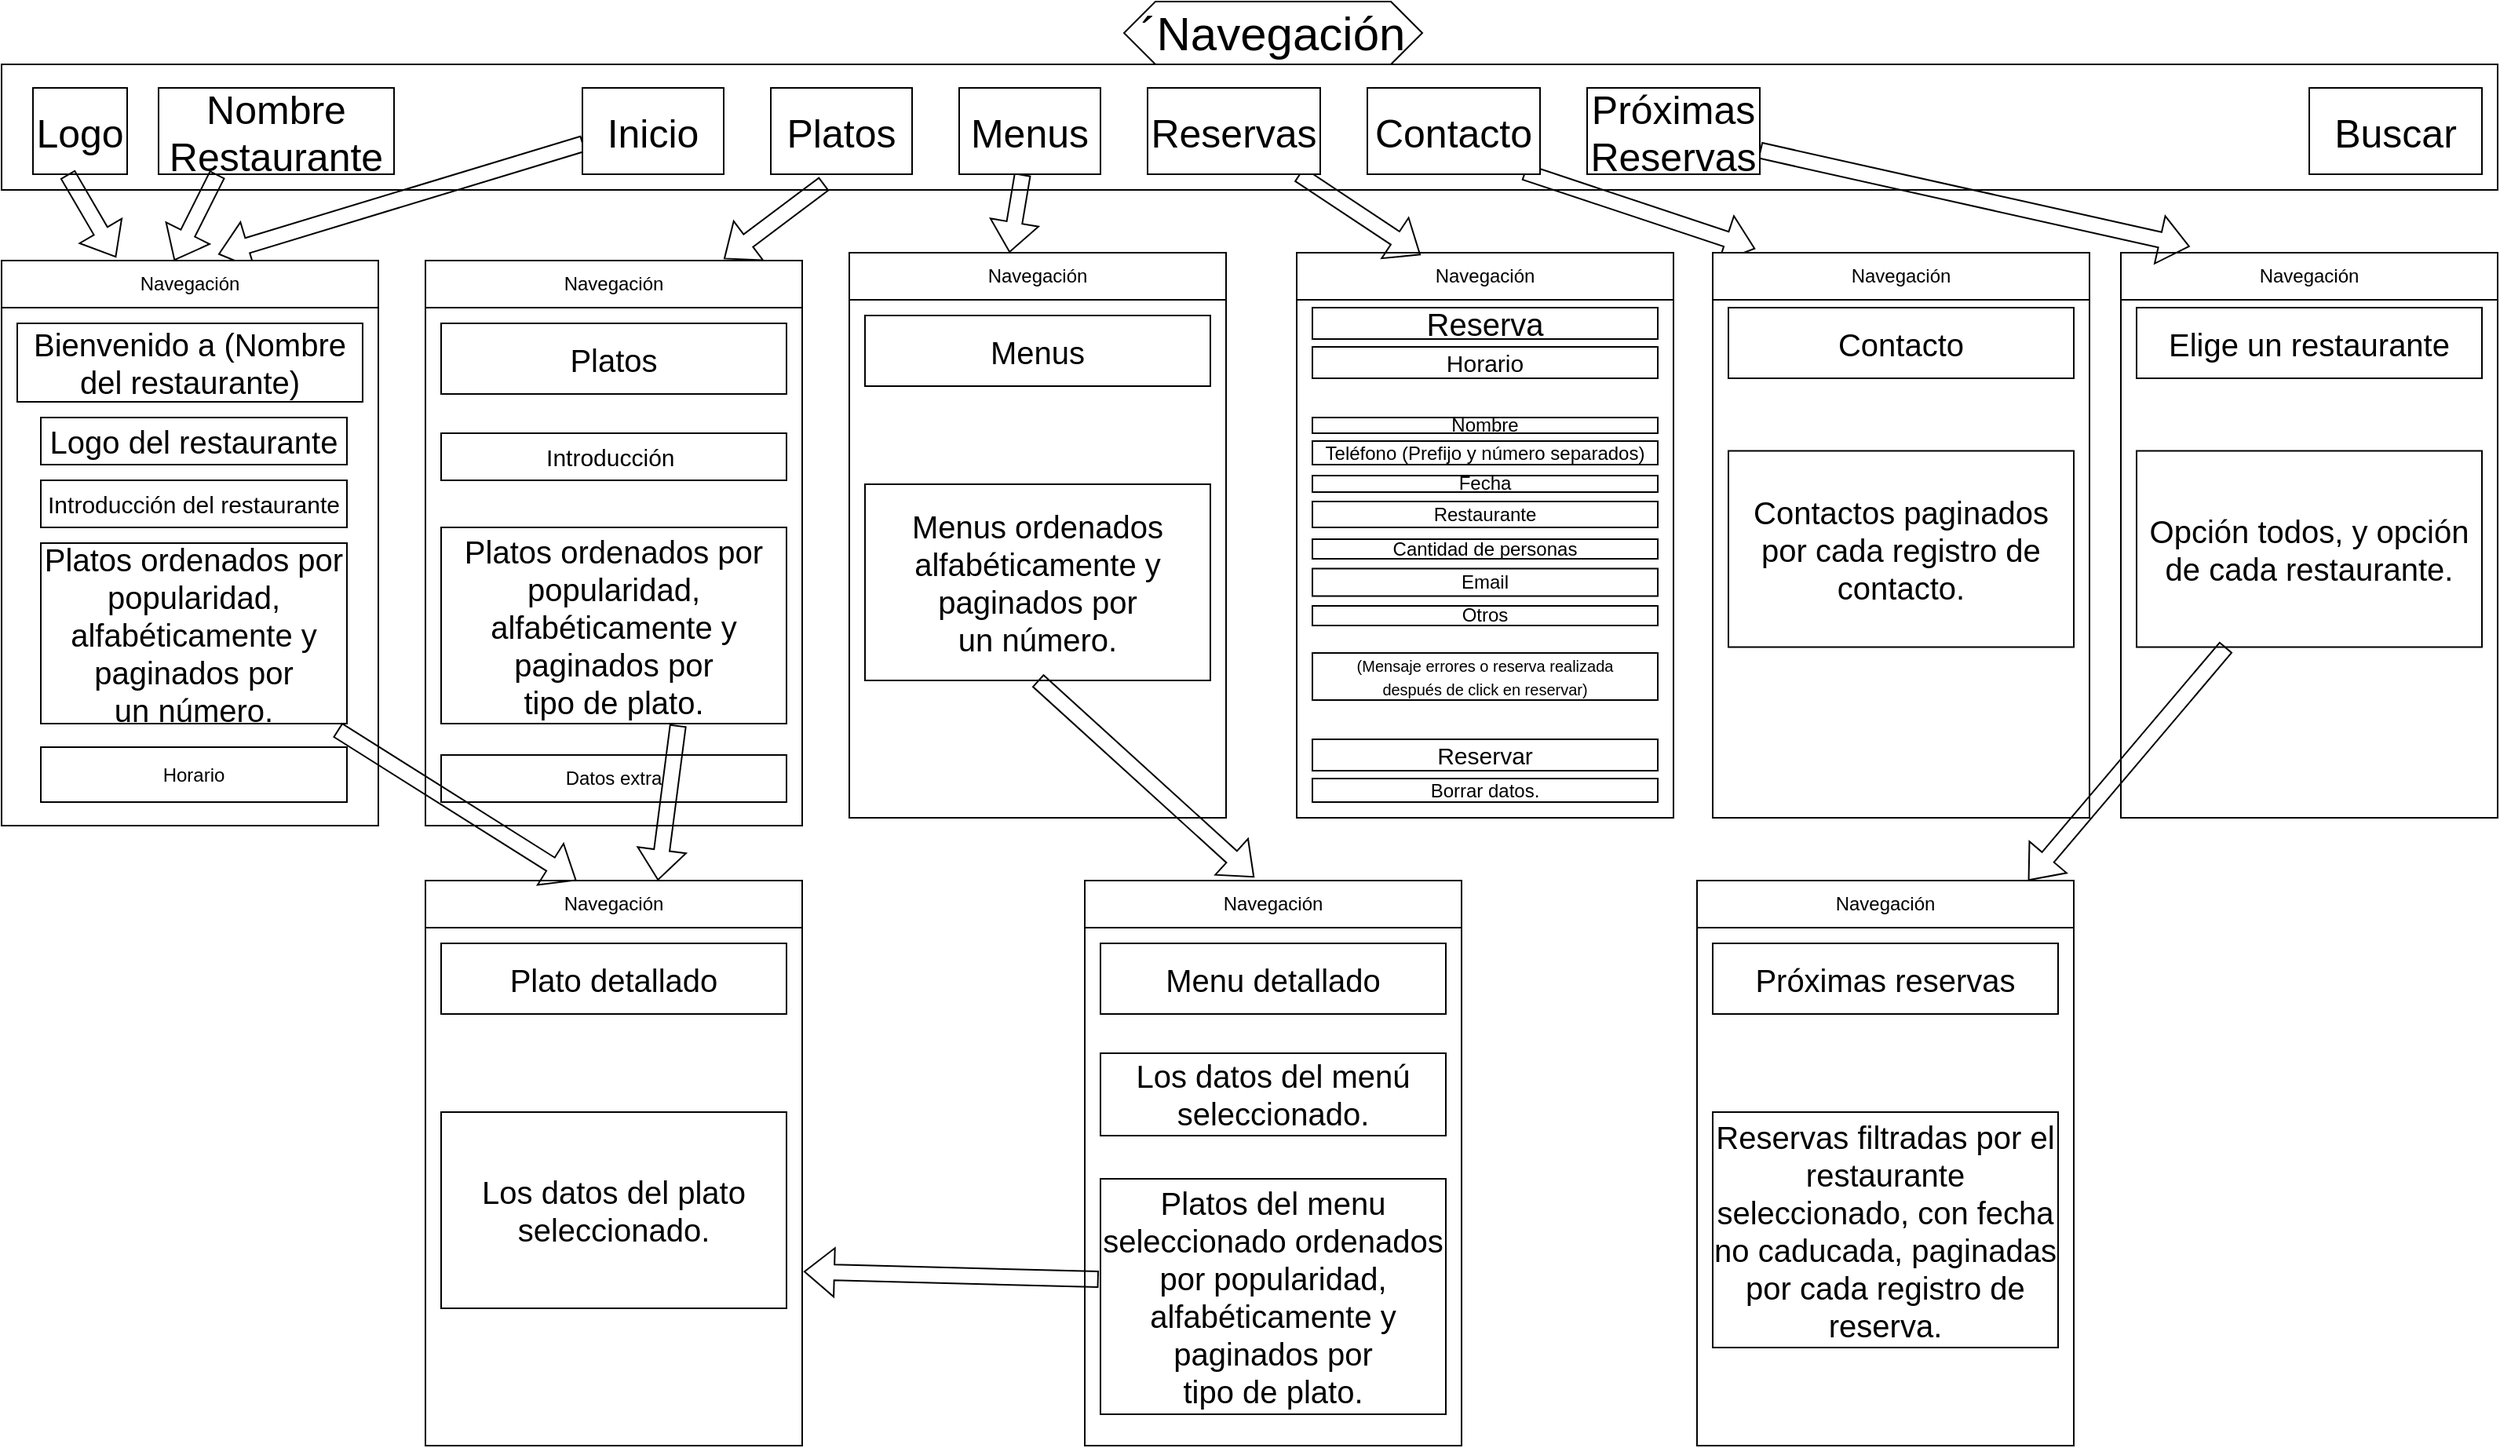 <mxfile version="21.3.8" type="device">
  <diagram name="Página-1" id="kAq4VgKYWmEqWGa1TKVO">
    <mxGraphModel dx="1621" dy="1661" grid="1" gridSize="10" guides="1" tooltips="1" connect="1" arrows="1" fold="1" page="1" pageScale="1" pageWidth="827" pageHeight="1169" math="0" shadow="0">
      <root>
        <mxCell id="0" />
        <mxCell id="1" parent="0" />
        <mxCell id="Mr-S8CGjB1Sd80mxp6YW-1" value="" style="rounded=0;whiteSpace=wrap;html=1;" parent="1" vertex="1">
          <mxGeometry x="-310" y="65" width="240" height="360" as="geometry" />
        </mxCell>
        <mxCell id="Mr-S8CGjB1Sd80mxp6YW-3" value="&lt;font style=&quot;font-size: 20px;&quot;&gt;Bienvenido a (Nombre&lt;br&gt;del restaurante)&lt;/font&gt;" style="rounded=0;whiteSpace=wrap;html=1;" parent="1" vertex="1">
          <mxGeometry x="-300" y="105" width="220" height="50" as="geometry" />
        </mxCell>
        <mxCell id="Mr-S8CGjB1Sd80mxp6YW-16" value="" style="rounded=0;whiteSpace=wrap;html=1;" parent="1" vertex="1">
          <mxGeometry x="515" y="60" width="240" height="360" as="geometry" />
        </mxCell>
        <mxCell id="Mr-S8CGjB1Sd80mxp6YW-17" value="&lt;font style=&quot;font-size: 20px;&quot;&gt;Reserva&lt;/font&gt;" style="rounded=0;whiteSpace=wrap;html=1;" parent="1" vertex="1">
          <mxGeometry x="525" y="95" width="220" height="20" as="geometry" />
        </mxCell>
        <mxCell id="Mr-S8CGjB1Sd80mxp6YW-33" value="&lt;font style=&quot;font-size: 20px;&quot;&gt;Platos ordenados por popularidad, alfabéticamente y paginados por &lt;br&gt;un número.&lt;/font&gt;" style="rounded=0;whiteSpace=wrap;html=1;" parent="1" vertex="1">
          <mxGeometry x="-285" y="245" width="195" height="115" as="geometry" />
        </mxCell>
        <mxCell id="Mr-S8CGjB1Sd80mxp6YW-34" value="&lt;font style=&quot;font-size: 15px;&quot;&gt;Introducción del restaurante&lt;/font&gt;" style="rounded=0;whiteSpace=wrap;html=1;" parent="1" vertex="1">
          <mxGeometry x="-285" y="205" width="195" height="30" as="geometry" />
        </mxCell>
        <mxCell id="Mr-S8CGjB1Sd80mxp6YW-51" value="" style="rounded=0;whiteSpace=wrap;html=1;" parent="1" vertex="1">
          <mxGeometry x="-40" y="65" width="240" height="360" as="geometry" />
        </mxCell>
        <mxCell id="Mr-S8CGjB1Sd80mxp6YW-53" value="&lt;font style=&quot;font-size: 20px;&quot;&gt;Platos&lt;/font&gt;" style="rounded=0;whiteSpace=wrap;html=1;" parent="1" vertex="1">
          <mxGeometry x="-30" y="105" width="220" height="45" as="geometry" />
        </mxCell>
        <mxCell id="Mr-S8CGjB1Sd80mxp6YW-63" value="&lt;font size=&quot;1&quot;&gt;(Mensaje errores o reserva realizada&lt;br&gt;después de click en reservar)&lt;/font&gt;" style="rounded=0;whiteSpace=wrap;html=1;" parent="1" vertex="1">
          <mxGeometry x="525" y="315" width="220" height="30" as="geometry" />
        </mxCell>
        <mxCell id="Mr-S8CGjB1Sd80mxp6YW-67" style="edgeStyle=orthogonalEdgeStyle;rounded=0;orthogonalLoop=1;jettySize=auto;html=1;exitX=0.5;exitY=1;exitDx=0;exitDy=0;" parent="1" edge="1">
          <mxGeometry relative="1" as="geometry">
            <mxPoint x="597.5" y="215" as="sourcePoint" />
            <mxPoint x="597.5" y="215" as="targetPoint" />
          </mxGeometry>
        </mxCell>
        <mxCell id="2QuUyPjBXORziSpioa8q-1" value="" style="rounded=0;whiteSpace=wrap;html=1;" parent="1" vertex="1">
          <mxGeometry x="-310" y="-60" width="1590" height="80" as="geometry" />
        </mxCell>
        <mxCell id="2QuUyPjBXORziSpioa8q-8" value="&lt;font style=&quot;font-size: 30px;&quot;&gt;´Navegación&lt;/font&gt;" style="shape=hexagon;perimeter=hexagonPerimeter2;whiteSpace=wrap;html=1;fixedSize=1;" parent="1" vertex="1">
          <mxGeometry x="405" y="-100" width="190" height="40" as="geometry" />
        </mxCell>
        <mxCell id="2QuUyPjBXORziSpioa8q-9" value="" style="shape=flexArrow;endArrow=classic;html=1;rounded=0;exitX=0.007;exitY=0.645;exitDx=0;exitDy=0;entryX=0.575;entryY=-0.011;entryDx=0;entryDy=0;entryPerimeter=0;exitPerimeter=0;" parent="1" source="NYJ8YZIKWWVB0NmHMuQ6-2" target="Mr-S8CGjB1Sd80mxp6YW-1" edge="1">
          <mxGeometry width="50" height="50" relative="1" as="geometry">
            <mxPoint x="-35" y="10" as="sourcePoint" />
            <mxPoint x="430" y="100" as="targetPoint" />
          </mxGeometry>
        </mxCell>
        <mxCell id="2QuUyPjBXORziSpioa8q-12" value="" style="shape=flexArrow;endArrow=classic;html=1;rounded=0;exitX=0.378;exitY=1.109;exitDx=0;exitDy=0;entryX=0.792;entryY=-0.033;entryDx=0;entryDy=0;entryPerimeter=0;exitPerimeter=0;" parent="1" source="NYJ8YZIKWWVB0NmHMuQ6-3" target="P89mvUSEocMk4j2ib3bT-11" edge="1">
          <mxGeometry width="50" height="50" relative="1" as="geometry">
            <mxPoint x="213" y="15" as="sourcePoint" />
            <mxPoint x="91" y="369" as="targetPoint" />
          </mxGeometry>
        </mxCell>
        <mxCell id="2QuUyPjBXORziSpioa8q-11" value="Navegación" style="rounded=0;whiteSpace=wrap;html=1;" parent="1" vertex="1">
          <mxGeometry x="-310" y="65" width="240" height="30" as="geometry" />
        </mxCell>
        <mxCell id="2QuUyPjBXORziSpioa8q-13" value="Navegación" style="rounded=0;whiteSpace=wrap;html=1;" parent="1" vertex="1">
          <mxGeometry x="515" y="60" width="240" height="30" as="geometry" />
        </mxCell>
        <mxCell id="2QuUyPjBXORziSpioa8q-15" value="" style="shape=flexArrow;endArrow=classic;html=1;rounded=0;entryX=0.329;entryY=0.004;entryDx=0;entryDy=0;entryPerimeter=0;" parent="1" source="NYJ8YZIKWWVB0NmHMuQ6-5" target="Mr-S8CGjB1Sd80mxp6YW-16" edge="1">
          <mxGeometry width="50" height="50" relative="1" as="geometry">
            <mxPoint x="370" y="210" as="sourcePoint" />
            <mxPoint x="420" y="160" as="targetPoint" />
          </mxGeometry>
        </mxCell>
        <mxCell id="2QuUyPjBXORziSpioa8q-16" value="" style="rounded=0;whiteSpace=wrap;html=1;" parent="1" vertex="1">
          <mxGeometry x="780" y="60" width="240" height="360" as="geometry" />
        </mxCell>
        <mxCell id="2QuUyPjBXORziSpioa8q-17" value="&lt;font style=&quot;font-size: 20px;&quot;&gt;Contacto&lt;/font&gt;" style="rounded=0;whiteSpace=wrap;html=1;" parent="1" vertex="1">
          <mxGeometry x="790" y="95" width="220" height="45" as="geometry" />
        </mxCell>
        <mxCell id="2QuUyPjBXORziSpioa8q-26" value="" style="shape=flexArrow;endArrow=classic;html=1;rounded=0;exitX=0.909;exitY=0.973;exitDx=0;exitDy=0;entryX=0.113;entryY=-0.007;entryDx=0;entryDy=0;entryPerimeter=0;exitPerimeter=0;" parent="1" source="NYJ8YZIKWWVB0NmHMuQ6-6" target="2QuUyPjBXORziSpioa8q-16" edge="1">
          <mxGeometry width="50" height="50" relative="1" as="geometry">
            <mxPoint x="370" y="210" as="sourcePoint" />
            <mxPoint x="420" y="160" as="targetPoint" />
          </mxGeometry>
        </mxCell>
        <mxCell id="xo9liCntMVqJfDQ6pyrI-22" value="Datos extra" style="rounded=0;whiteSpace=wrap;html=1;" parent="1" vertex="1">
          <mxGeometry x="-30" y="380" width="220" height="30" as="geometry" />
        </mxCell>
        <mxCell id="P89mvUSEocMk4j2ib3bT-3" value="&lt;font style=&quot;font-size: 25px;&quot;&gt;Logo&lt;/font&gt;" style="rounded=0;whiteSpace=wrap;html=1;" parent="1" vertex="1">
          <mxGeometry x="-290" y="-45" width="60" height="55" as="geometry" />
        </mxCell>
        <mxCell id="P89mvUSEocMk4j2ib3bT-4" value="&lt;font style=&quot;font-size: 25px;&quot;&gt;Nombre&lt;br&gt;Restaurante&lt;/font&gt;" style="rounded=0;whiteSpace=wrap;html=1;" parent="1" vertex="1">
          <mxGeometry x="-210" y="-45" width="150" height="55" as="geometry" />
        </mxCell>
        <mxCell id="P89mvUSEocMk4j2ib3bT-7" value="&lt;font style=&quot;font-size: 20px;&quot;&gt;Logo del restaurante&lt;/font&gt;" style="rounded=0;whiteSpace=wrap;html=1;" parent="1" vertex="1">
          <mxGeometry x="-285" y="165" width="195" height="30" as="geometry" />
        </mxCell>
        <mxCell id="P89mvUSEocMk4j2ib3bT-8" value="Horario" style="rounded=0;whiteSpace=wrap;html=1;" parent="1" vertex="1">
          <mxGeometry x="-285" y="375" width="195" height="35" as="geometry" />
        </mxCell>
        <mxCell id="P89mvUSEocMk4j2ib3bT-9" value="" style="shape=flexArrow;endArrow=classic;html=1;rounded=0;exitX=0.25;exitY=1;exitDx=0;exitDy=0;entryX=0.458;entryY=0;entryDx=0;entryDy=0;entryPerimeter=0;" parent="1" source="P89mvUSEocMk4j2ib3bT-4" target="2QuUyPjBXORziSpioa8q-11" edge="1">
          <mxGeometry width="50" height="50" relative="1" as="geometry">
            <mxPoint x="292" y="9" as="sourcePoint" />
            <mxPoint x="108" y="60" as="targetPoint" />
          </mxGeometry>
        </mxCell>
        <mxCell id="P89mvUSEocMk4j2ib3bT-10" value="" style="shape=flexArrow;endArrow=classic;html=1;rounded=0;exitX=0.367;exitY=1;exitDx=0;exitDy=0;entryX=0.304;entryY=-0.067;entryDx=0;entryDy=0;entryPerimeter=0;exitPerimeter=0;" parent="1" source="P89mvUSEocMk4j2ib3bT-3" target="2QuUyPjBXORziSpioa8q-11" edge="1">
          <mxGeometry width="50" height="50" relative="1" as="geometry">
            <mxPoint x="193" y="15" as="sourcePoint" />
            <mxPoint x="80" y="70" as="targetPoint" />
          </mxGeometry>
        </mxCell>
        <mxCell id="P89mvUSEocMk4j2ib3bT-11" value="Navegación" style="rounded=0;whiteSpace=wrap;html=1;" parent="1" vertex="1">
          <mxGeometry x="-40" y="65" width="240" height="30" as="geometry" />
        </mxCell>
        <mxCell id="P89mvUSEocMk4j2ib3bT-12" value="&lt;font style=&quot;font-size: 15px;&quot;&gt;Introducción&amp;nbsp;&lt;/font&gt;" style="rounded=0;whiteSpace=wrap;html=1;" parent="1" vertex="1">
          <mxGeometry x="-30" y="175" width="220" height="30" as="geometry" />
        </mxCell>
        <mxCell id="P89mvUSEocMk4j2ib3bT-13" value="&lt;font style=&quot;font-size: 20px;&quot;&gt;Platos ordenados por popularidad, alfabéticamente y paginados por&lt;br&gt;tipo de plato.&lt;/font&gt;" style="rounded=0;whiteSpace=wrap;html=1;" parent="1" vertex="1">
          <mxGeometry x="-30" y="235" width="220" height="125" as="geometry" />
        </mxCell>
        <mxCell id="P89mvUSEocMk4j2ib3bT-14" value="" style="rounded=0;whiteSpace=wrap;html=1;" parent="1" vertex="1">
          <mxGeometry x="230" y="60" width="240" height="360" as="geometry" />
        </mxCell>
        <mxCell id="P89mvUSEocMk4j2ib3bT-15" value="&lt;font style=&quot;font-size: 20px;&quot;&gt;Menus&lt;/font&gt;" style="rounded=0;whiteSpace=wrap;html=1;" parent="1" vertex="1">
          <mxGeometry x="240" y="100" width="220" height="45" as="geometry" />
        </mxCell>
        <mxCell id="P89mvUSEocMk4j2ib3bT-17" value="Navegación" style="rounded=0;whiteSpace=wrap;html=1;" parent="1" vertex="1">
          <mxGeometry x="230" y="60" width="240" height="30" as="geometry" />
        </mxCell>
        <mxCell id="P89mvUSEocMk4j2ib3bT-19" value="&lt;font style=&quot;font-size: 20px;&quot;&gt;Menus ordenados alfabéticamente y paginados por&lt;br&gt;un número.&lt;/font&gt;" style="rounded=0;whiteSpace=wrap;html=1;" parent="1" vertex="1">
          <mxGeometry x="240" y="207.5" width="220" height="125" as="geometry" />
        </mxCell>
        <mxCell id="P89mvUSEocMk4j2ib3bT-20" value="" style="shape=flexArrow;endArrow=classic;html=1;rounded=0;entryX=0.425;entryY=0;entryDx=0;entryDy=0;entryPerimeter=0;" parent="1" source="NYJ8YZIKWWVB0NmHMuQ6-4" target="P89mvUSEocMk4j2ib3bT-17" edge="1">
          <mxGeometry width="50" height="50" relative="1" as="geometry">
            <mxPoint x="550" y="34" as="sourcePoint" />
            <mxPoint x="616" y="100" as="targetPoint" />
          </mxGeometry>
        </mxCell>
        <mxCell id="P89mvUSEocMk4j2ib3bT-21" value="&lt;font style=&quot;font-size: 15px;&quot;&gt;Horario&lt;/font&gt;" style="rounded=0;whiteSpace=wrap;html=1;" parent="1" vertex="1">
          <mxGeometry x="525" y="120" width="220" height="20" as="geometry" />
        </mxCell>
        <mxCell id="P89mvUSEocMk4j2ib3bT-22" value="&lt;font style=&quot;font-size: 12px;&quot;&gt;Nombre&lt;/font&gt;" style="rounded=0;whiteSpace=wrap;html=1;" parent="1" vertex="1">
          <mxGeometry x="525" y="165" width="220" height="10" as="geometry" />
        </mxCell>
        <mxCell id="P89mvUSEocMk4j2ib3bT-23" value="&lt;font style=&quot;font-size: 12px;&quot;&gt;Teléfono (Prefijo y número separados)&lt;/font&gt;" style="rounded=0;whiteSpace=wrap;html=1;" parent="1" vertex="1">
          <mxGeometry x="525" y="180" width="220" height="15" as="geometry" />
        </mxCell>
        <mxCell id="P89mvUSEocMk4j2ib3bT-24" value="&lt;font style=&quot;font-size: 12px;&quot;&gt;Fecha&lt;/font&gt;" style="rounded=0;whiteSpace=wrap;html=1;" parent="1" vertex="1">
          <mxGeometry x="525" y="202" width="220" height="10.5" as="geometry" />
        </mxCell>
        <mxCell id="P89mvUSEocMk4j2ib3bT-25" value="Restaurante" style="rounded=0;whiteSpace=wrap;html=1;" parent="1" vertex="1">
          <mxGeometry x="525" y="218.5" width="220" height="16.5" as="geometry" />
        </mxCell>
        <mxCell id="P89mvUSEocMk4j2ib3bT-26" value="Email" style="rounded=0;whiteSpace=wrap;html=1;" parent="1" vertex="1">
          <mxGeometry x="525" y="261.25" width="220" height="17.5" as="geometry" />
        </mxCell>
        <mxCell id="P89mvUSEocMk4j2ib3bT-27" value="Cantidad de personas" style="rounded=0;whiteSpace=wrap;html=1;" parent="1" vertex="1">
          <mxGeometry x="525" y="242.5" width="220" height="12.5" as="geometry" />
        </mxCell>
        <mxCell id="P89mvUSEocMk4j2ib3bT-28" value="Otros" style="rounded=0;whiteSpace=wrap;html=1;" parent="1" vertex="1">
          <mxGeometry x="525" y="285" width="220" height="12.5" as="geometry" />
        </mxCell>
        <mxCell id="P89mvUSEocMk4j2ib3bT-29" value="&lt;font style=&quot;font-size: 15px;&quot;&gt;Reservar&lt;/font&gt;" style="rounded=0;whiteSpace=wrap;html=1;" parent="1" vertex="1">
          <mxGeometry x="525" y="370" width="220" height="20" as="geometry" />
        </mxCell>
        <mxCell id="P89mvUSEocMk4j2ib3bT-30" value="Borrar datos." style="rounded=0;whiteSpace=wrap;html=1;" parent="1" vertex="1">
          <mxGeometry x="525" y="395" width="220" height="15" as="geometry" />
        </mxCell>
        <mxCell id="P89mvUSEocMk4j2ib3bT-31" value="Navegación" style="rounded=0;whiteSpace=wrap;html=1;" parent="1" vertex="1">
          <mxGeometry x="780" y="60" width="240" height="30" as="geometry" />
        </mxCell>
        <mxCell id="P89mvUSEocMk4j2ib3bT-32" value="&lt;font style=&quot;font-size: 20px;&quot;&gt;Contactos paginados por cada registro de contacto.&lt;/font&gt;" style="rounded=0;whiteSpace=wrap;html=1;" parent="1" vertex="1">
          <mxGeometry x="790" y="186.25" width="220" height="125" as="geometry" />
        </mxCell>
        <mxCell id="P89mvUSEocMk4j2ib3bT-33" value="" style="rounded=0;whiteSpace=wrap;html=1;" parent="1" vertex="1">
          <mxGeometry x="1040" y="60" width="240" height="360" as="geometry" />
        </mxCell>
        <mxCell id="P89mvUSEocMk4j2ib3bT-34" value="&lt;font style=&quot;font-size: 20px;&quot;&gt;Elige un restaurante&lt;/font&gt;" style="rounded=0;whiteSpace=wrap;html=1;" parent="1" vertex="1">
          <mxGeometry x="1050" y="95" width="220" height="45" as="geometry" />
        </mxCell>
        <mxCell id="P89mvUSEocMk4j2ib3bT-35" value="Navegación" style="rounded=0;whiteSpace=wrap;html=1;" parent="1" vertex="1">
          <mxGeometry x="1040" y="60" width="240" height="30" as="geometry" />
        </mxCell>
        <mxCell id="P89mvUSEocMk4j2ib3bT-36" value="&lt;span style=&quot;font-size: 20px;&quot;&gt;Opción todos, y opción de cada restaurante.&lt;/span&gt;" style="rounded=0;whiteSpace=wrap;html=1;" parent="1" vertex="1">
          <mxGeometry x="1050" y="186.25" width="220" height="125" as="geometry" />
        </mxCell>
        <mxCell id="P89mvUSEocMk4j2ib3bT-37" value="" style="shape=flexArrow;endArrow=classic;html=1;rounded=0;entryX=0.183;entryY=-0.133;entryDx=0;entryDy=0;entryPerimeter=0;" parent="1" source="NYJ8YZIKWWVB0NmHMuQ6-7" target="P89mvUSEocMk4j2ib3bT-35" edge="1">
          <mxGeometry width="50" height="50" relative="1" as="geometry">
            <mxPoint x="940" y="-10" as="sourcePoint" />
            <mxPoint x="1094" y="42" as="targetPoint" />
          </mxGeometry>
        </mxCell>
        <mxCell id="P89mvUSEocMk4j2ib3bT-38" value="" style="rounded=0;whiteSpace=wrap;html=1;" parent="1" vertex="1">
          <mxGeometry x="-40" y="460" width="240" height="360" as="geometry" />
        </mxCell>
        <mxCell id="P89mvUSEocMk4j2ib3bT-39" value="&lt;span style=&quot;font-size: 20px;&quot;&gt;Plato detallado&lt;/span&gt;" style="rounded=0;whiteSpace=wrap;html=1;" parent="1" vertex="1">
          <mxGeometry x="-30" y="500" width="220" height="45" as="geometry" />
        </mxCell>
        <mxCell id="P89mvUSEocMk4j2ib3bT-40" value="Navegación" style="rounded=0;whiteSpace=wrap;html=1;" parent="1" vertex="1">
          <mxGeometry x="-40" y="460" width="240" height="30" as="geometry" />
        </mxCell>
        <mxCell id="P89mvUSEocMk4j2ib3bT-41" value="&lt;span style=&quot;font-size: 20px;&quot;&gt;Los datos del plato seleccionado.&lt;/span&gt;" style="rounded=0;whiteSpace=wrap;html=1;" parent="1" vertex="1">
          <mxGeometry x="-30" y="607.5" width="220" height="125" as="geometry" />
        </mxCell>
        <mxCell id="P89mvUSEocMk4j2ib3bT-42" value="" style="shape=flexArrow;endArrow=classic;html=1;rounded=0;exitX=0.969;exitY=1.035;exitDx=0;exitDy=0;exitPerimeter=0;" parent="1" source="Mr-S8CGjB1Sd80mxp6YW-33" target="P89mvUSEocMk4j2ib3bT-40" edge="1">
          <mxGeometry width="50" height="50" relative="1" as="geometry">
            <mxPoint x="85" y="390" as="sourcePoint" />
            <mxPoint x="-210" y="443" as="targetPoint" />
          </mxGeometry>
        </mxCell>
        <mxCell id="P89mvUSEocMk4j2ib3bT-43" value="" style="shape=flexArrow;endArrow=classic;html=1;rounded=0;exitX=0.686;exitY=1.008;exitDx=0;exitDy=0;exitPerimeter=0;entryX=0.617;entryY=0;entryDx=0;entryDy=0;entryPerimeter=0;" parent="1" source="P89mvUSEocMk4j2ib3bT-13" target="P89mvUSEocMk4j2ib3bT-40" edge="1">
          <mxGeometry width="50" height="50" relative="1" as="geometry">
            <mxPoint x="220" y="474.5" as="sourcePoint" />
            <mxPoint x="372" y="570.5" as="targetPoint" />
          </mxGeometry>
        </mxCell>
        <mxCell id="P89mvUSEocMk4j2ib3bT-44" value="" style="rounded=0;whiteSpace=wrap;html=1;" parent="1" vertex="1">
          <mxGeometry x="380" y="460" width="240" height="360" as="geometry" />
        </mxCell>
        <mxCell id="P89mvUSEocMk4j2ib3bT-45" value="&lt;span style=&quot;font-size: 20px;&quot;&gt;Menu detallado&lt;/span&gt;" style="rounded=0;whiteSpace=wrap;html=1;" parent="1" vertex="1">
          <mxGeometry x="390" y="500" width="220" height="45" as="geometry" />
        </mxCell>
        <mxCell id="P89mvUSEocMk4j2ib3bT-46" value="Navegación" style="rounded=0;whiteSpace=wrap;html=1;" parent="1" vertex="1">
          <mxGeometry x="380" y="460" width="240" height="30" as="geometry" />
        </mxCell>
        <mxCell id="P89mvUSEocMk4j2ib3bT-47" value="&lt;span style=&quot;font-size: 20px;&quot;&gt;Los datos del menú seleccionado.&lt;/span&gt;" style="rounded=0;whiteSpace=wrap;html=1;" parent="1" vertex="1">
          <mxGeometry x="390" y="570" width="220" height="52.5" as="geometry" />
        </mxCell>
        <mxCell id="P89mvUSEocMk4j2ib3bT-48" value="&lt;font style=&quot;font-size: 20px;&quot;&gt;Platos del menu seleccionado ordenados por popularidad, alfabéticamente y paginados por&lt;br&gt;tipo de plato.&lt;/font&gt;" style="rounded=0;whiteSpace=wrap;html=1;" parent="1" vertex="1">
          <mxGeometry x="390" y="650" width="220" height="150" as="geometry" />
        </mxCell>
        <mxCell id="P89mvUSEocMk4j2ib3bT-49" value="" style="shape=flexArrow;endArrow=classic;html=1;rounded=0;exitX=-0.005;exitY=0.427;exitDx=0;exitDy=0;exitPerimeter=0;entryX=1.004;entryY=0.692;entryDx=0;entryDy=0;entryPerimeter=0;" parent="1" source="P89mvUSEocMk4j2ib3bT-48" target="P89mvUSEocMk4j2ib3bT-38" edge="1">
          <mxGeometry width="50" height="50" relative="1" as="geometry">
            <mxPoint x="163" y="740" as="sourcePoint" />
            <mxPoint x="150" y="839" as="targetPoint" />
          </mxGeometry>
        </mxCell>
        <mxCell id="P89mvUSEocMk4j2ib3bT-50" value="" style="shape=flexArrow;endArrow=classic;html=1;rounded=0;exitX=0.5;exitY=1;exitDx=0;exitDy=0;entryX=0.45;entryY=-0.067;entryDx=0;entryDy=0;entryPerimeter=0;" parent="1" source="P89mvUSEocMk4j2ib3bT-19" target="P89mvUSEocMk4j2ib3bT-46" edge="1">
          <mxGeometry width="50" height="50" relative="1" as="geometry">
            <mxPoint x="353" y="343" as="sourcePoint" />
            <mxPoint x="340" y="442" as="targetPoint" />
          </mxGeometry>
        </mxCell>
        <mxCell id="P89mvUSEocMk4j2ib3bT-51" value="" style="rounded=0;whiteSpace=wrap;html=1;" parent="1" vertex="1">
          <mxGeometry x="770" y="460" width="240" height="360" as="geometry" />
        </mxCell>
        <mxCell id="P89mvUSEocMk4j2ib3bT-52" value="&lt;span style=&quot;font-size: 20px;&quot;&gt;Próximas reservas&lt;/span&gt;" style="rounded=0;whiteSpace=wrap;html=1;" parent="1" vertex="1">
          <mxGeometry x="780" y="500" width="220" height="45" as="geometry" />
        </mxCell>
        <mxCell id="P89mvUSEocMk4j2ib3bT-53" value="Navegación" style="rounded=0;whiteSpace=wrap;html=1;" parent="1" vertex="1">
          <mxGeometry x="770" y="460" width="240" height="30" as="geometry" />
        </mxCell>
        <mxCell id="P89mvUSEocMk4j2ib3bT-55" value="&lt;font style=&quot;font-size: 20px;&quot;&gt;Reservas filtradas por el restaurante seleccionado, con fecha no caducada, paginadas por cada registro de reserva.&lt;/font&gt;" style="rounded=0;whiteSpace=wrap;html=1;" parent="1" vertex="1">
          <mxGeometry x="780" y="607.5" width="220" height="150" as="geometry" />
        </mxCell>
        <mxCell id="P89mvUSEocMk4j2ib3bT-57" value="" style="shape=flexArrow;endArrow=classic;html=1;rounded=0;entryX=0.879;entryY=0;entryDx=0;entryDy=0;entryPerimeter=0;" parent="1" source="P89mvUSEocMk4j2ib3bT-36" target="P89mvUSEocMk4j2ib3bT-53" edge="1">
          <mxGeometry width="50" height="50" relative="1" as="geometry">
            <mxPoint x="970" y="374" as="sourcePoint" />
            <mxPoint x="1309" y="425" as="targetPoint" />
          </mxGeometry>
        </mxCell>
        <mxCell id="NYJ8YZIKWWVB0NmHMuQ6-2" value="&lt;span style=&quot;font-size: 25px;&quot;&gt;Inicio&lt;/span&gt;" style="rounded=0;whiteSpace=wrap;html=1;" vertex="1" parent="1">
          <mxGeometry x="60" y="-45" width="90" height="55" as="geometry" />
        </mxCell>
        <mxCell id="NYJ8YZIKWWVB0NmHMuQ6-3" value="&lt;span style=&quot;font-size: 25px;&quot;&gt;Platos&lt;/span&gt;" style="rounded=0;whiteSpace=wrap;html=1;" vertex="1" parent="1">
          <mxGeometry x="180" y="-45" width="90" height="55" as="geometry" />
        </mxCell>
        <mxCell id="NYJ8YZIKWWVB0NmHMuQ6-4" value="&lt;span style=&quot;font-size: 25px;&quot;&gt;Menus&lt;/span&gt;" style="rounded=0;whiteSpace=wrap;html=1;" vertex="1" parent="1">
          <mxGeometry x="300" y="-45" width="90" height="55" as="geometry" />
        </mxCell>
        <mxCell id="NYJ8YZIKWWVB0NmHMuQ6-5" value="&lt;span style=&quot;font-size: 25px;&quot;&gt;Reservas&lt;/span&gt;" style="rounded=0;whiteSpace=wrap;html=1;" vertex="1" parent="1">
          <mxGeometry x="420" y="-45" width="110" height="55" as="geometry" />
        </mxCell>
        <mxCell id="NYJ8YZIKWWVB0NmHMuQ6-6" value="&lt;span style=&quot;font-size: 25px;&quot;&gt;Contacto&lt;/span&gt;" style="rounded=0;whiteSpace=wrap;html=1;" vertex="1" parent="1">
          <mxGeometry x="560" y="-45" width="110" height="55" as="geometry" />
        </mxCell>
        <mxCell id="NYJ8YZIKWWVB0NmHMuQ6-7" value="&lt;span style=&quot;font-size: 25px;&quot;&gt;Próximas Reservas&lt;/span&gt;" style="rounded=0;whiteSpace=wrap;html=1;" vertex="1" parent="1">
          <mxGeometry x="700" y="-45" width="110" height="55" as="geometry" />
        </mxCell>
        <mxCell id="NYJ8YZIKWWVB0NmHMuQ6-8" value="&lt;span style=&quot;font-size: 25px;&quot;&gt;Buscar&lt;/span&gt;" style="rounded=0;whiteSpace=wrap;html=1;" vertex="1" parent="1">
          <mxGeometry x="1160" y="-45" width="110" height="55" as="geometry" />
        </mxCell>
      </root>
    </mxGraphModel>
  </diagram>
</mxfile>
